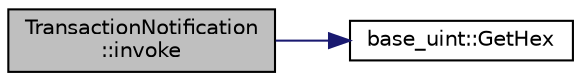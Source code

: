 digraph "TransactionNotification::invoke"
{
  edge [fontname="Helvetica",fontsize="10",labelfontname="Helvetica",labelfontsize="10"];
  node [fontname="Helvetica",fontsize="10",shape=record];
  rankdir="LR";
  Node4 [label="TransactionNotification\l::invoke",height=0.2,width=0.4,color="black", fillcolor="grey75", style="filled", fontcolor="black"];
  Node4 -> Node5 [color="midnightblue",fontsize="10",style="solid",fontname="Helvetica"];
  Node5 [label="base_uint::GetHex",height=0.2,width=0.4,color="black", fillcolor="white", style="filled",URL="$classbase__uint.html#ae5e7b7481de91ebead20eebd5d685441"];
}
